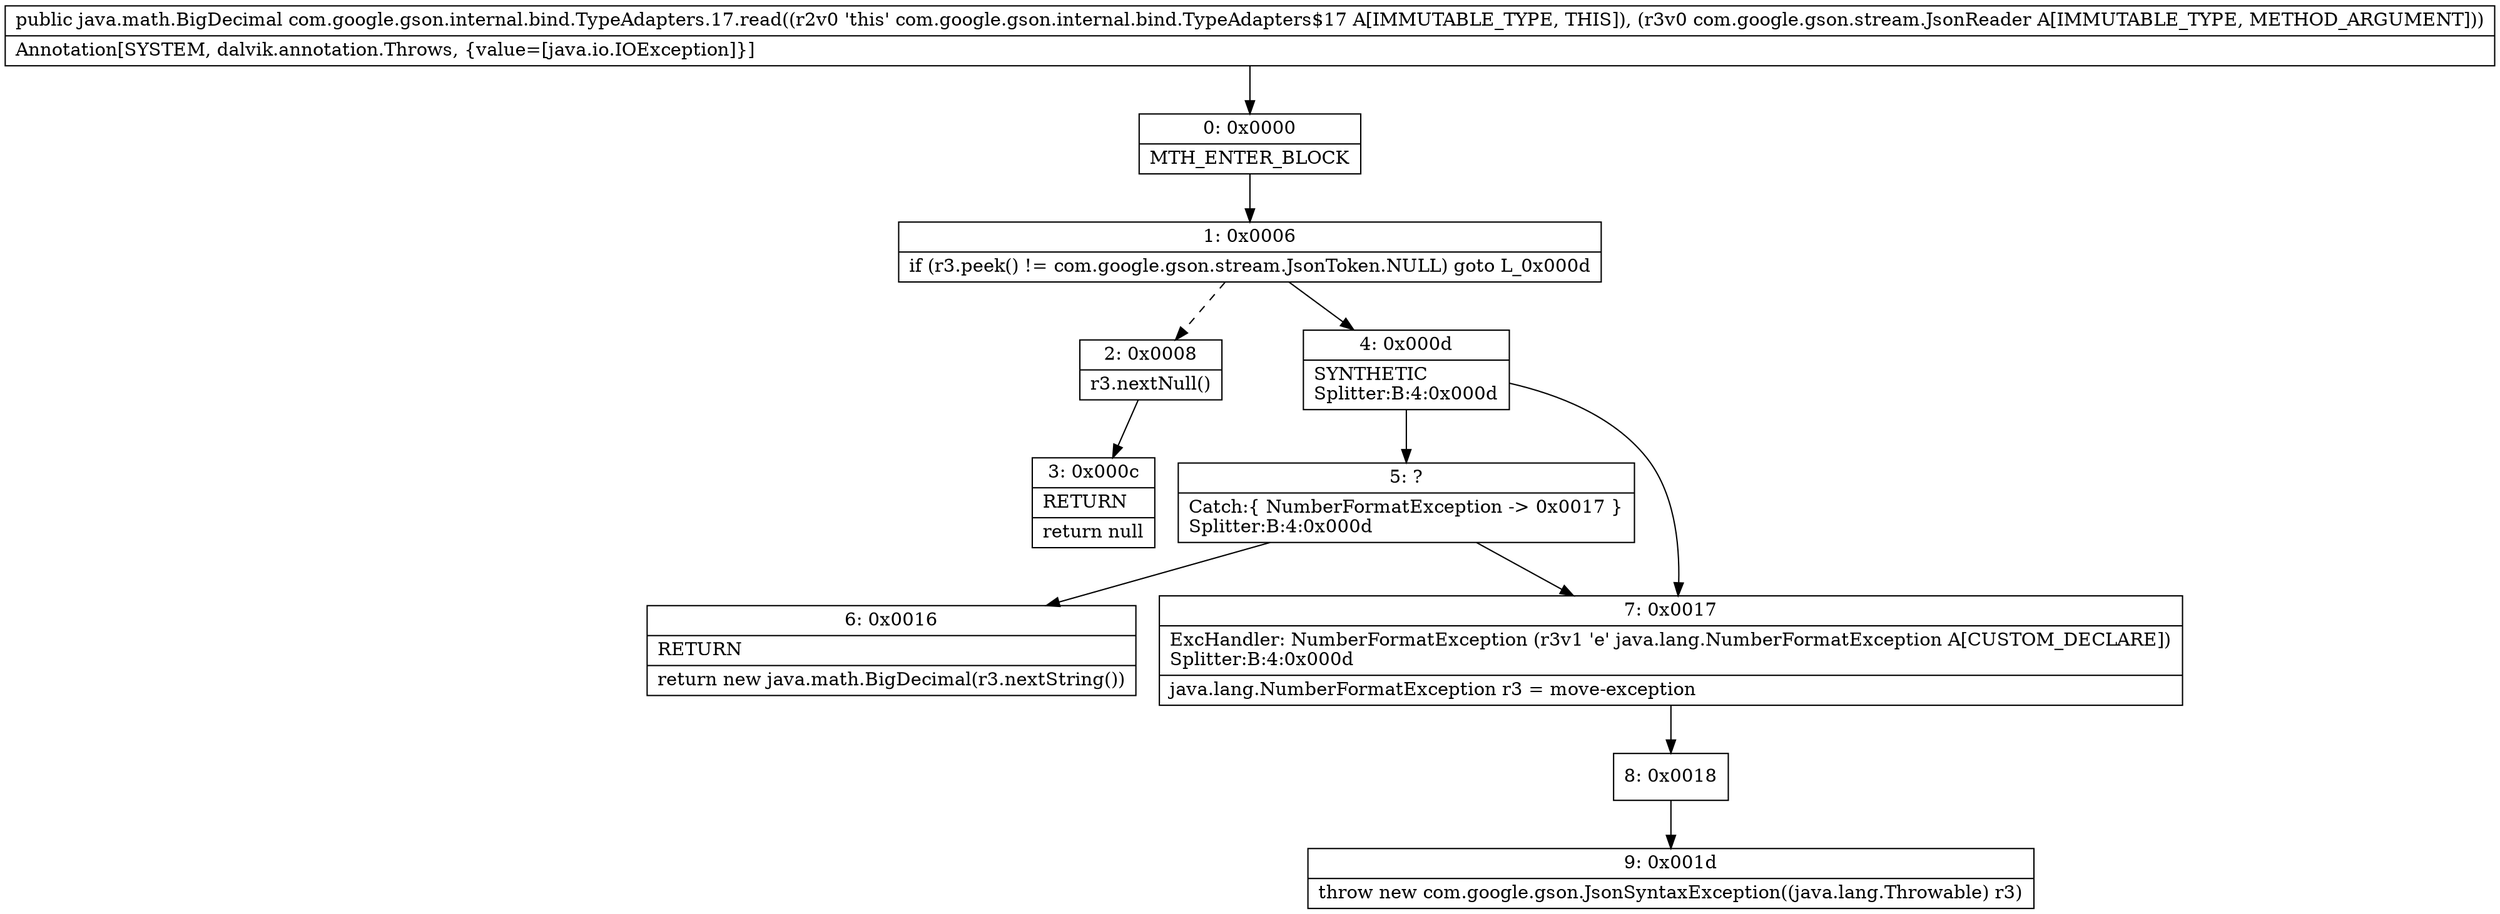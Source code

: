 digraph "CFG forcom.google.gson.internal.bind.TypeAdapters.17.read(Lcom\/google\/gson\/stream\/JsonReader;)Ljava\/math\/BigDecimal;" {
Node_0 [shape=record,label="{0\:\ 0x0000|MTH_ENTER_BLOCK\l}"];
Node_1 [shape=record,label="{1\:\ 0x0006|if (r3.peek() != com.google.gson.stream.JsonToken.NULL) goto L_0x000d\l}"];
Node_2 [shape=record,label="{2\:\ 0x0008|r3.nextNull()\l}"];
Node_3 [shape=record,label="{3\:\ 0x000c|RETURN\l|return null\l}"];
Node_4 [shape=record,label="{4\:\ 0x000d|SYNTHETIC\lSplitter:B:4:0x000d\l}"];
Node_5 [shape=record,label="{5\:\ ?|Catch:\{ NumberFormatException \-\> 0x0017 \}\lSplitter:B:4:0x000d\l}"];
Node_6 [shape=record,label="{6\:\ 0x0016|RETURN\l|return new java.math.BigDecimal(r3.nextString())\l}"];
Node_7 [shape=record,label="{7\:\ 0x0017|ExcHandler: NumberFormatException (r3v1 'e' java.lang.NumberFormatException A[CUSTOM_DECLARE])\lSplitter:B:4:0x000d\l|java.lang.NumberFormatException r3 = move\-exception\l}"];
Node_8 [shape=record,label="{8\:\ 0x0018}"];
Node_9 [shape=record,label="{9\:\ 0x001d|throw new com.google.gson.JsonSyntaxException((java.lang.Throwable) r3)\l}"];
MethodNode[shape=record,label="{public java.math.BigDecimal com.google.gson.internal.bind.TypeAdapters.17.read((r2v0 'this' com.google.gson.internal.bind.TypeAdapters$17 A[IMMUTABLE_TYPE, THIS]), (r3v0 com.google.gson.stream.JsonReader A[IMMUTABLE_TYPE, METHOD_ARGUMENT]))  | Annotation[SYSTEM, dalvik.annotation.Throws, \{value=[java.io.IOException]\}]\l}"];
MethodNode -> Node_0;
Node_0 -> Node_1;
Node_1 -> Node_2[style=dashed];
Node_1 -> Node_4;
Node_2 -> Node_3;
Node_4 -> Node_5;
Node_4 -> Node_7;
Node_5 -> Node_6;
Node_5 -> Node_7;
Node_7 -> Node_8;
Node_8 -> Node_9;
}

